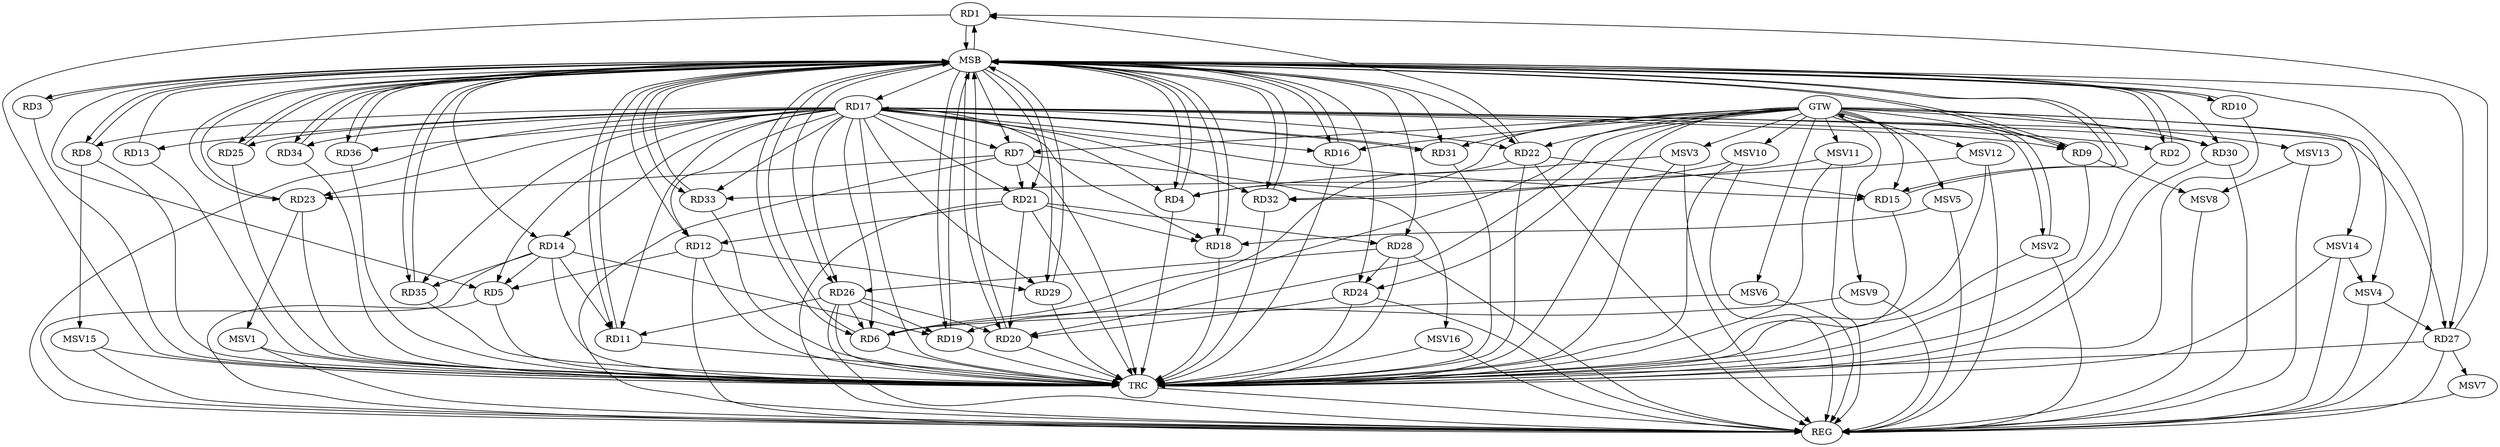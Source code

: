 strict digraph G {
  RD1 [ label="RD1" ];
  RD2 [ label="RD2" ];
  RD3 [ label="RD3" ];
  RD4 [ label="RD4" ];
  RD5 [ label="RD5" ];
  RD6 [ label="RD6" ];
  RD7 [ label="RD7" ];
  RD8 [ label="RD8" ];
  RD9 [ label="RD9" ];
  RD10 [ label="RD10" ];
  RD11 [ label="RD11" ];
  RD12 [ label="RD12" ];
  RD13 [ label="RD13" ];
  RD14 [ label="RD14" ];
  RD15 [ label="RD15" ];
  RD16 [ label="RD16" ];
  RD17 [ label="RD17" ];
  RD18 [ label="RD18" ];
  RD19 [ label="RD19" ];
  RD20 [ label="RD20" ];
  RD21 [ label="RD21" ];
  RD22 [ label="RD22" ];
  RD23 [ label="RD23" ];
  RD24 [ label="RD24" ];
  RD25 [ label="RD25" ];
  RD26 [ label="RD26" ];
  RD27 [ label="RD27" ];
  RD28 [ label="RD28" ];
  RD29 [ label="RD29" ];
  RD30 [ label="RD30" ];
  RD31 [ label="RD31" ];
  RD32 [ label="RD32" ];
  RD33 [ label="RD33" ];
  RD34 [ label="RD34" ];
  RD35 [ label="RD35" ];
  RD36 [ label="RD36" ];
  GTW [ label="GTW" ];
  REG [ label="REG" ];
  MSB [ label="MSB" ];
  TRC [ label="TRC" ];
  MSV1 [ label="MSV1" ];
  MSV2 [ label="MSV2" ];
  MSV3 [ label="MSV3" ];
  MSV4 [ label="MSV4" ];
  MSV5 [ label="MSV5" ];
  MSV6 [ label="MSV6" ];
  MSV7 [ label="MSV7" ];
  MSV8 [ label="MSV8" ];
  MSV9 [ label="MSV9" ];
  MSV10 [ label="MSV10" ];
  MSV11 [ label="MSV11" ];
  MSV12 [ label="MSV12" ];
  MSV13 [ label="MSV13" ];
  MSV14 [ label="MSV14" ];
  MSV15 [ label="MSV15" ];
  MSV16 [ label="MSV16" ];
  RD22 -> RD1;
  RD27 -> RD1;
  RD12 -> RD5;
  RD14 -> RD5;
  RD22 -> RD6;
  RD26 -> RD6;
  RD7 -> RD21;
  RD7 -> RD23;
  RD17 -> RD9;
  RD14 -> RD11;
  RD17 -> RD11;
  RD26 -> RD11;
  RD17 -> RD12;
  RD21 -> RD12;
  RD12 -> RD29;
  RD17 -> RD13;
  RD14 -> RD19;
  RD14 -> RD35;
  RD22 -> RD15;
  RD17 -> RD27;
  RD17 -> RD30;
  RD31 -> RD17;
  RD21 -> RD18;
  RD26 -> RD19;
  RD21 -> RD20;
  RD24 -> RD20;
  RD26 -> RD20;
  RD21 -> RD28;
  RD28 -> RD24;
  RD28 -> RD26;
  GTW -> RD4;
  GTW -> RD24;
  GTW -> RD16;
  GTW -> RD19;
  GTW -> RD31;
  GTW -> RD30;
  GTW -> RD22;
  GTW -> RD15;
  GTW -> RD20;
  GTW -> RD9;
  GTW -> RD7;
  RD5 -> REG;
  RD7 -> REG;
  RD12 -> REG;
  RD14 -> REG;
  RD17 -> REG;
  RD21 -> REG;
  RD22 -> REG;
  RD24 -> REG;
  RD26 -> REG;
  RD27 -> REG;
  RD28 -> REG;
  RD30 -> REG;
  RD1 -> MSB;
  MSB -> RD21;
  MSB -> RD29;
  MSB -> REG;
  RD2 -> MSB;
  MSB -> RD4;
  MSB -> RD9;
  MSB -> RD27;
  MSB -> RD34;
  RD3 -> MSB;
  MSB -> RD2;
  MSB -> RD6;
  MSB -> RD10;
  MSB -> RD15;
  RD4 -> MSB;
  MSB -> RD11;
  MSB -> RD24;
  MSB -> RD33;
  RD6 -> MSB;
  MSB -> RD1;
  MSB -> RD23;
  RD8 -> MSB;
  MSB -> RD7;
  RD9 -> MSB;
  RD10 -> MSB;
  MSB -> RD35;
  MSB -> RD36;
  RD11 -> MSB;
  MSB -> RD14;
  MSB -> RD19;
  MSB -> RD20;
  MSB -> RD22;
  MSB -> RD26;
  MSB -> RD31;
  MSB -> RD32;
  RD13 -> MSB;
  RD15 -> MSB;
  MSB -> RD16;
  MSB -> RD17;
  MSB -> RD30;
  RD16 -> MSB;
  RD18 -> MSB;
  MSB -> RD3;
  RD19 -> MSB;
  RD20 -> MSB;
  MSB -> RD18;
  RD23 -> MSB;
  MSB -> RD12;
  MSB -> RD25;
  RD25 -> MSB;
  RD29 -> MSB;
  RD32 -> MSB;
  MSB -> RD28;
  RD33 -> MSB;
  RD34 -> MSB;
  RD35 -> MSB;
  RD36 -> MSB;
  MSB -> RD5;
  MSB -> RD8;
  RD1 -> TRC;
  RD2 -> TRC;
  RD3 -> TRC;
  RD4 -> TRC;
  RD5 -> TRC;
  RD6 -> TRC;
  RD7 -> TRC;
  RD8 -> TRC;
  RD9 -> TRC;
  RD10 -> TRC;
  RD11 -> TRC;
  RD12 -> TRC;
  RD13 -> TRC;
  RD14 -> TRC;
  RD15 -> TRC;
  RD16 -> TRC;
  RD17 -> TRC;
  RD18 -> TRC;
  RD19 -> TRC;
  RD20 -> TRC;
  RD21 -> TRC;
  RD22 -> TRC;
  RD23 -> TRC;
  RD24 -> TRC;
  RD25 -> TRC;
  RD26 -> TRC;
  RD27 -> TRC;
  RD28 -> TRC;
  RD29 -> TRC;
  RD30 -> TRC;
  RD31 -> TRC;
  RD32 -> TRC;
  RD33 -> TRC;
  RD34 -> TRC;
  RD35 -> TRC;
  RD36 -> TRC;
  GTW -> TRC;
  TRC -> REG;
  RD17 -> RD8;
  RD17 -> RD34;
  RD17 -> RD4;
  RD17 -> RD14;
  RD17 -> RD5;
  RD17 -> RD25;
  RD17 -> RD21;
  RD17 -> RD15;
  RD17 -> RD31;
  RD17 -> RD7;
  RD17 -> RD16;
  RD17 -> RD36;
  RD17 -> RD6;
  RD17 -> RD35;
  RD17 -> RD2;
  RD17 -> RD22;
  RD17 -> RD18;
  RD17 -> RD26;
  RD17 -> RD33;
  RD17 -> RD32;
  RD17 -> RD23;
  RD17 -> RD29;
  RD23 -> MSV1;
  MSV1 -> REG;
  MSV1 -> TRC;
  MSV2 -> GTW;
  GTW -> MSV2;
  MSV2 -> REG;
  MSV2 -> TRC;
  MSV3 -> RD4;
  GTW -> MSV3;
  MSV3 -> REG;
  MSV3 -> TRC;
  MSV4 -> RD27;
  GTW -> MSV4;
  MSV4 -> REG;
  MSV5 -> RD18;
  GTW -> MSV5;
  MSV5 -> REG;
  MSV6 -> RD6;
  GTW -> MSV6;
  MSV6 -> REG;
  RD27 -> MSV7;
  MSV7 -> REG;
  RD9 -> MSV8;
  MSV8 -> REG;
  MSV9 -> RD6;
  GTW -> MSV9;
  MSV9 -> REG;
  MSV10 -> RD32;
  GTW -> MSV10;
  MSV10 -> REG;
  MSV10 -> TRC;
  MSV11 -> RD32;
  GTW -> MSV11;
  MSV11 -> REG;
  MSV11 -> TRC;
  MSV12 -> RD33;
  GTW -> MSV12;
  MSV12 -> REG;
  MSV12 -> TRC;
  MSV13 -> MSV8;
  GTW -> MSV13;
  MSV13 -> REG;
  MSV14 -> MSV4;
  GTW -> MSV14;
  MSV14 -> REG;
  MSV14 -> TRC;
  RD8 -> MSV15;
  MSV15 -> REG;
  MSV15 -> TRC;
  RD7 -> MSV16;
  MSV16 -> REG;
  MSV16 -> TRC;
}
